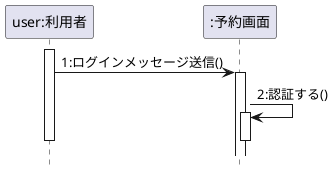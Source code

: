 @startuml 予約画面シーケンス図
hide footbox
participant "user:利用者" as user
participant ":予約画面" as reserve 

activate user
    user -> reserve : 1:ログインメッセージ送信()
activate reserve
    reserve -> reserve : 2:認証する()
    activate reserve
deactivate reserve

deactivate user

@endumld